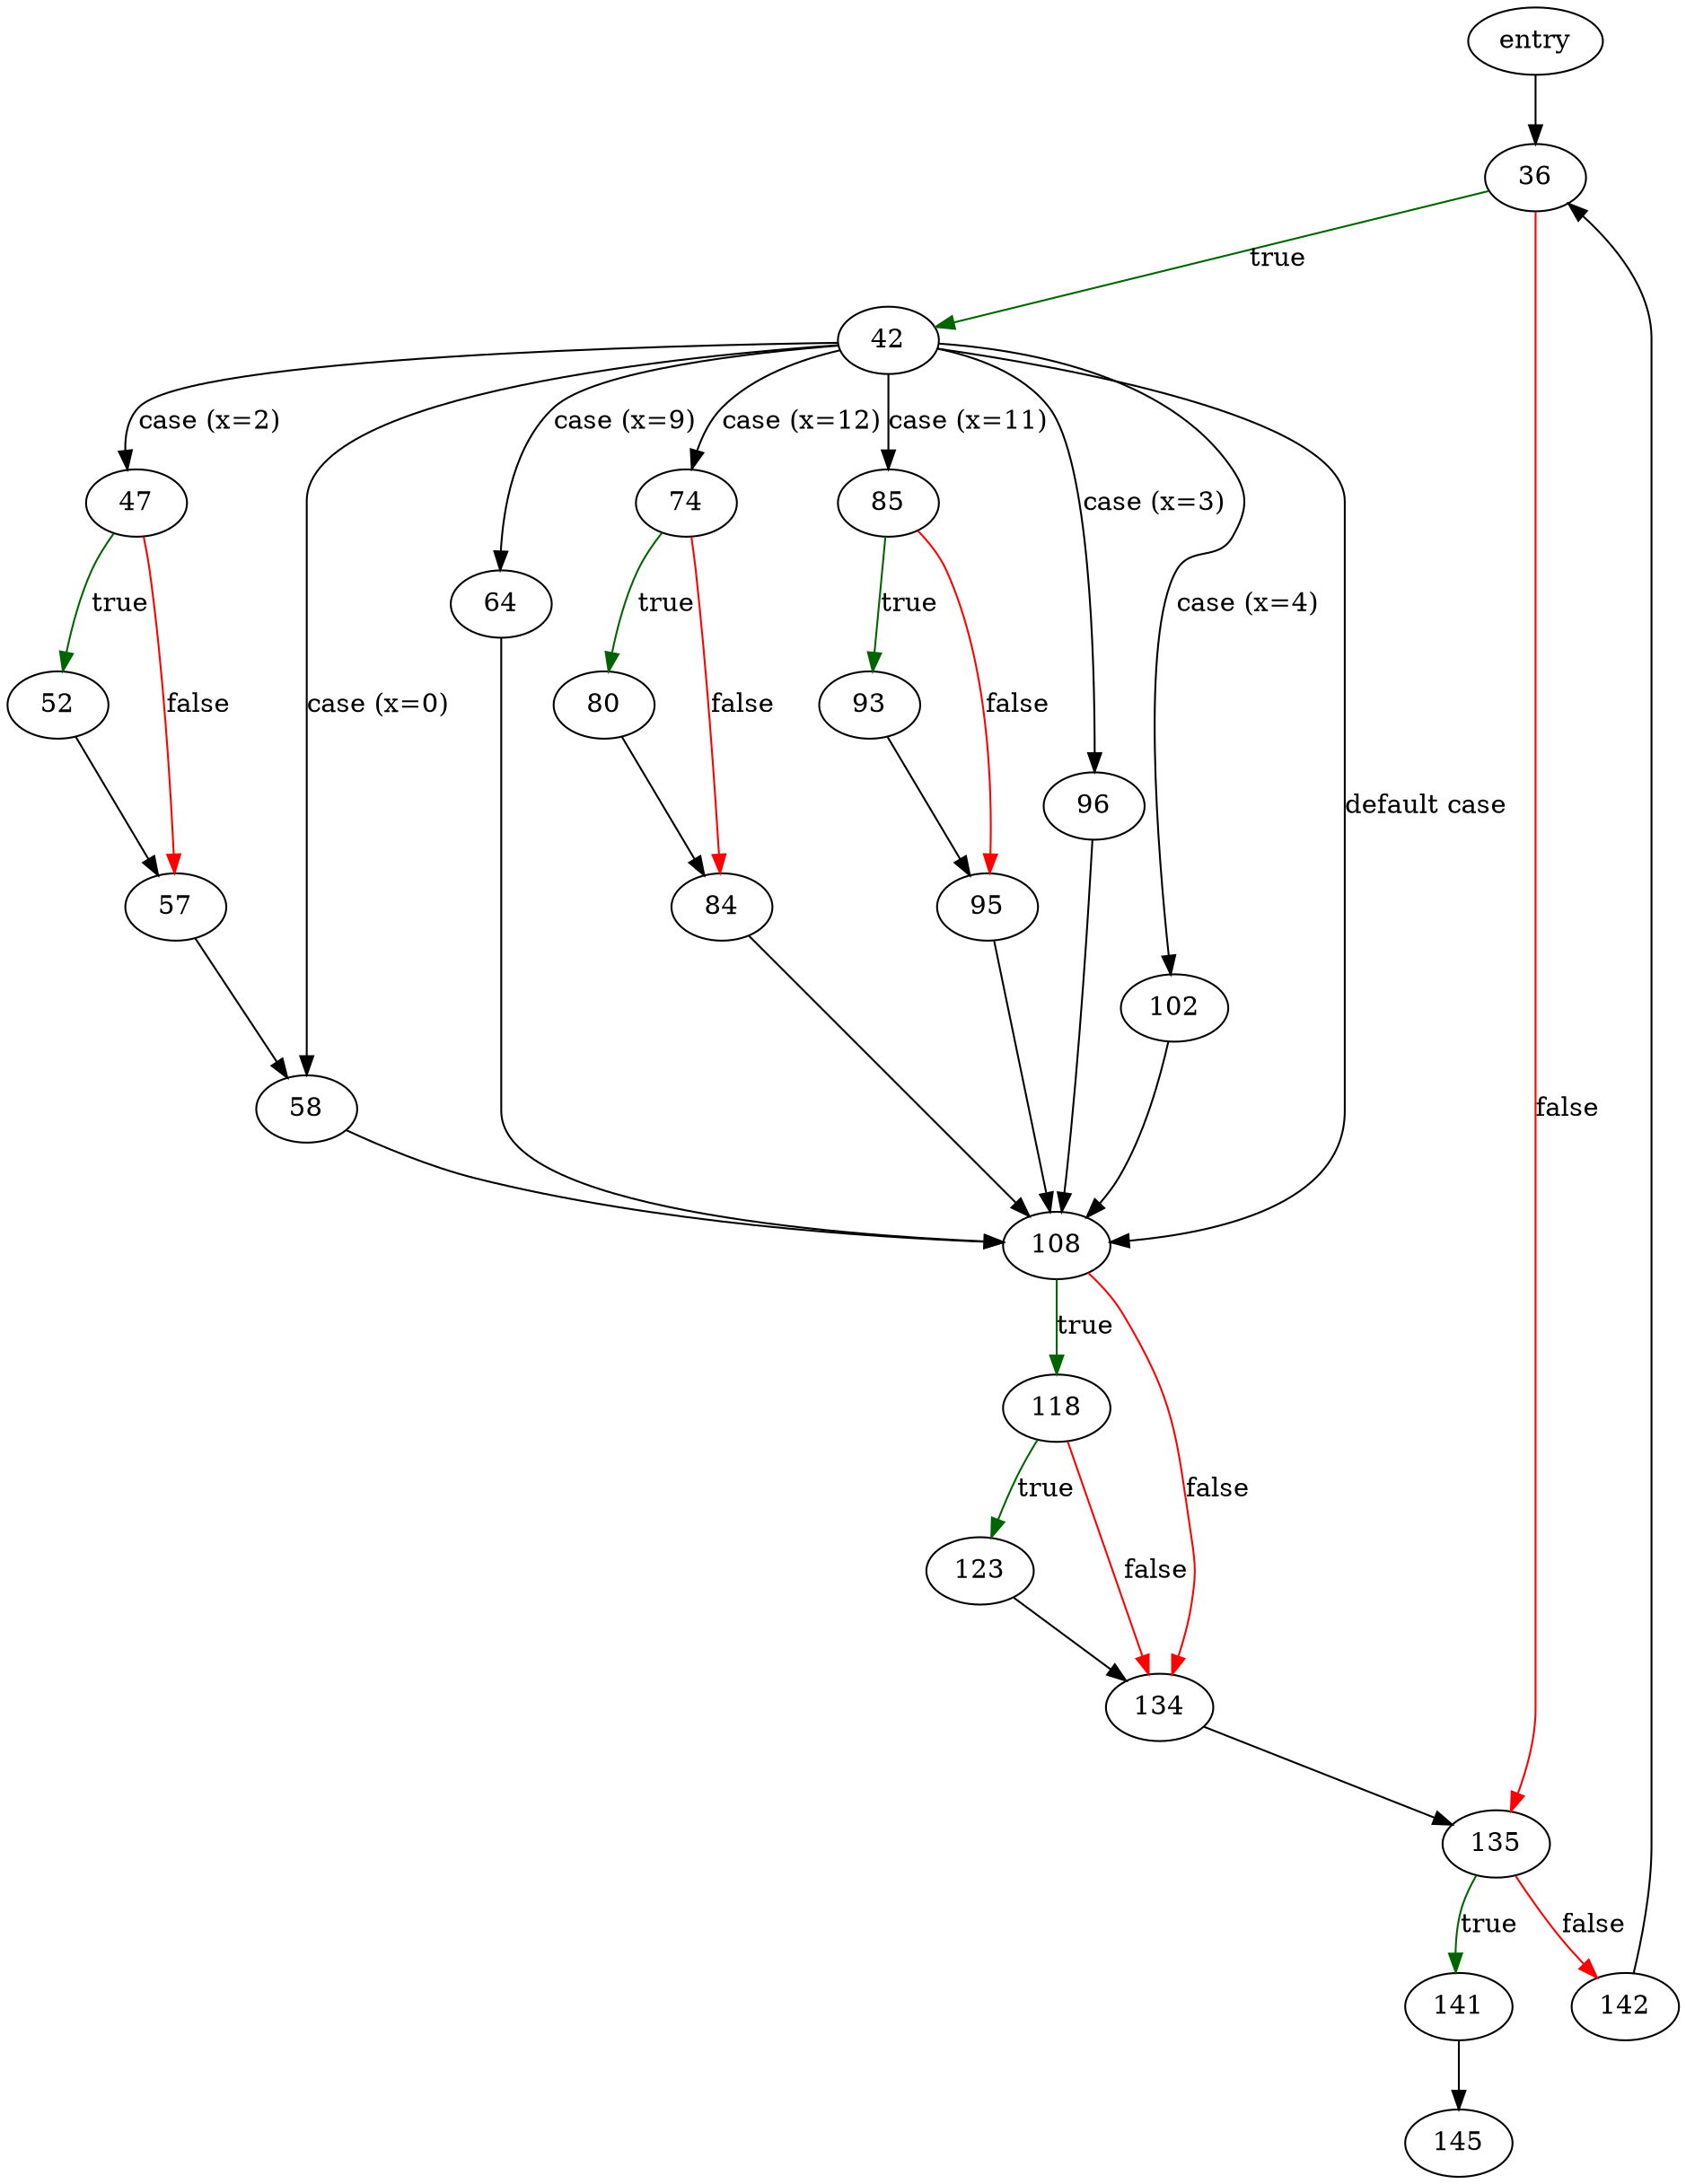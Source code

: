 digraph "resolveP2Values" {
	// Node definitions.
	2 [label=entry];
	36;
	42;
	47;
	52;
	57;
	58;
	64;
	74;
	80;
	84;
	85;
	93;
	95;
	96;
	102;
	108;
	118;
	123;
	134;
	135;
	141;
	142;
	145;

	// Edge definitions.
	2 -> 36;
	36 -> 42 [
		color=darkgreen
		label=true
	];
	36 -> 135 [
		color=red
		label=false
	];
	42 -> 47 [label="case (x=2)"];
	42 -> 58 [label="case (x=0)"];
	42 -> 64 [label="case (x=9)"];
	42 -> 74 [label="case (x=12)"];
	42 -> 85 [label="case (x=11)"];
	42 -> 96 [label="case (x=3)"];
	42 -> 102 [label="case (x=4)"];
	42 -> 108 [label="default case"];
	47 -> 52 [
		color=darkgreen
		label=true
	];
	47 -> 57 [
		color=red
		label=false
	];
	52 -> 57;
	57 -> 58;
	58 -> 108;
	64 -> 108;
	74 -> 80 [
		color=darkgreen
		label=true
	];
	74 -> 84 [
		color=red
		label=false
	];
	80 -> 84;
	84 -> 108;
	85 -> 93 [
		color=darkgreen
		label=true
	];
	85 -> 95 [
		color=red
		label=false
	];
	93 -> 95;
	95 -> 108;
	96 -> 108;
	102 -> 108;
	108 -> 118 [
		color=darkgreen
		label=true
	];
	108 -> 134 [
		color=red
		label=false
	];
	118 -> 123 [
		color=darkgreen
		label=true
	];
	118 -> 134 [
		color=red
		label=false
	];
	123 -> 134;
	134 -> 135;
	135 -> 141 [
		color=darkgreen
		label=true
	];
	135 -> 142 [
		color=red
		label=false
	];
	141 -> 145;
	142 -> 36;
}